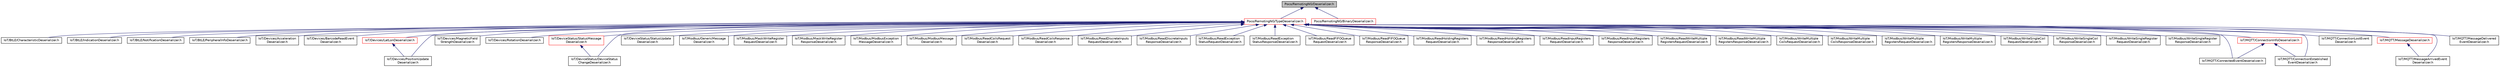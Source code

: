 digraph "Poco/RemotingNG/Deserializer.h"
{
 // LATEX_PDF_SIZE
  edge [fontname="Helvetica",fontsize="10",labelfontname="Helvetica",labelfontsize="10"];
  node [fontname="Helvetica",fontsize="10",shape=record];
  Node1 [label="Poco/RemotingNG/Deserializer.h",height=0.2,width=0.4,color="black", fillcolor="grey75", style="filled", fontcolor="black",tooltip=" "];
  Node1 -> Node2 [dir="back",color="midnightblue",fontsize="10",style="solid",fontname="Helvetica"];
  Node2 [label="Poco/RemotingNG/TypeDeserializer.h",height=0.2,width=0.4,color="red", fillcolor="white", style="filled",URL="$TypeDeserializer_8h.html",tooltip=" "];
  Node2 -> Node3 [dir="back",color="midnightblue",fontsize="10",style="solid",fontname="Helvetica"];
  Node3 [label="IoT/BtLE/CharacteristicDeserializer.h",height=0.2,width=0.4,color="black", fillcolor="white", style="filled",URL="$CharacteristicDeserializer_8h.html",tooltip=" "];
  Node2 -> Node4 [dir="back",color="midnightblue",fontsize="10",style="solid",fontname="Helvetica"];
  Node4 [label="IoT/BtLE/IndicationDeserializer.h",height=0.2,width=0.4,color="black", fillcolor="white", style="filled",URL="$IndicationDeserializer_8h.html",tooltip=" "];
  Node2 -> Node5 [dir="back",color="midnightblue",fontsize="10",style="solid",fontname="Helvetica"];
  Node5 [label="IoT/BtLE/NotificationDeserializer.h",height=0.2,width=0.4,color="black", fillcolor="white", style="filled",URL="$NotificationDeserializer_8h.html",tooltip=" "];
  Node2 -> Node6 [dir="back",color="midnightblue",fontsize="10",style="solid",fontname="Helvetica"];
  Node6 [label="IoT/BtLE/PeripheralInfoDeserializer.h",height=0.2,width=0.4,color="black", fillcolor="white", style="filled",URL="$PeripheralInfoDeserializer_8h.html",tooltip=" "];
  Node2 -> Node7 [dir="back",color="midnightblue",fontsize="10",style="solid",fontname="Helvetica"];
  Node7 [label="IoT/Devices/Acceleration\lDeserializer.h",height=0.2,width=0.4,color="black", fillcolor="white", style="filled",URL="$AccelerationDeserializer_8h.html",tooltip=" "];
  Node2 -> Node8 [dir="back",color="midnightblue",fontsize="10",style="solid",fontname="Helvetica"];
  Node8 [label="IoT/Devices/BarcodeReadEvent\lDeserializer.h",height=0.2,width=0.4,color="black", fillcolor="white", style="filled",URL="$BarcodeReadEventDeserializer_8h.html",tooltip=" "];
  Node2 -> Node9 [dir="back",color="midnightblue",fontsize="10",style="solid",fontname="Helvetica"];
  Node9 [label="IoT/Devices/LatLonDeserializer.h",height=0.2,width=0.4,color="red", fillcolor="white", style="filled",URL="$LatLonDeserializer_8h.html",tooltip=" "];
  Node9 -> Node10 [dir="back",color="midnightblue",fontsize="10",style="solid",fontname="Helvetica"];
  Node10 [label="IoT/Devices/PositionUpdate\lDeserializer.h",height=0.2,width=0.4,color="black", fillcolor="white", style="filled",URL="$PositionUpdateDeserializer_8h.html",tooltip=" "];
  Node2 -> Node12 [dir="back",color="midnightblue",fontsize="10",style="solid",fontname="Helvetica"];
  Node12 [label="IoT/Devices/MagneticField\lStrengthDeserializer.h",height=0.2,width=0.4,color="black", fillcolor="white", style="filled",URL="$MagneticFieldStrengthDeserializer_8h.html",tooltip=" "];
  Node2 -> Node10 [dir="back",color="midnightblue",fontsize="10",style="solid",fontname="Helvetica"];
  Node2 -> Node13 [dir="back",color="midnightblue",fontsize="10",style="solid",fontname="Helvetica"];
  Node13 [label="IoT/Devices/RotationDeserializer.h",height=0.2,width=0.4,color="black", fillcolor="white", style="filled",URL="$RotationDeserializer_8h.html",tooltip=" "];
  Node2 -> Node14 [dir="back",color="midnightblue",fontsize="10",style="solid",fontname="Helvetica"];
  Node14 [label="IoT/DeviceStatus/StatusMessage\lDeserializer.h",height=0.2,width=0.4,color="red", fillcolor="white", style="filled",URL="$StatusMessageDeserializer_8h.html",tooltip=" "];
  Node14 -> Node15 [dir="back",color="midnightblue",fontsize="10",style="solid",fontname="Helvetica"];
  Node15 [label="IoT/DeviceStatus/DeviceStatus\lChangeDeserializer.h",height=0.2,width=0.4,color="black", fillcolor="white", style="filled",URL="$DeviceStatusChangeDeserializer_8h.html",tooltip=" "];
  Node2 -> Node15 [dir="back",color="midnightblue",fontsize="10",style="solid",fontname="Helvetica"];
  Node2 -> Node17 [dir="back",color="midnightblue",fontsize="10",style="solid",fontname="Helvetica"];
  Node17 [label="IoT/DeviceStatus/StatusUpdate\lDeserializer.h",height=0.2,width=0.4,color="black", fillcolor="white", style="filled",URL="$StatusUpdateDeserializer_8h.html",tooltip=" "];
  Node2 -> Node18 [dir="back",color="midnightblue",fontsize="10",style="solid",fontname="Helvetica"];
  Node18 [label="IoT/Modbus/GenericMessage\lDeserializer.h",height=0.2,width=0.4,color="black", fillcolor="white", style="filled",URL="$GenericMessageDeserializer_8h.html",tooltip=" "];
  Node2 -> Node19 [dir="back",color="midnightblue",fontsize="10",style="solid",fontname="Helvetica"];
  Node19 [label="IoT/Modbus/MaskWriteRegister\lRequestDeserializer.h",height=0.2,width=0.4,color="black", fillcolor="white", style="filled",URL="$MaskWriteRegisterRequestDeserializer_8h.html",tooltip=" "];
  Node2 -> Node20 [dir="back",color="midnightblue",fontsize="10",style="solid",fontname="Helvetica"];
  Node20 [label="IoT/Modbus/MaskWriteRegister\lResponseDeserializer.h",height=0.2,width=0.4,color="black", fillcolor="white", style="filled",URL="$MaskWriteRegisterResponseDeserializer_8h.html",tooltip=" "];
  Node2 -> Node21 [dir="back",color="midnightblue",fontsize="10",style="solid",fontname="Helvetica"];
  Node21 [label="IoT/Modbus/ModbusException\lMessageDeserializer.h",height=0.2,width=0.4,color="black", fillcolor="white", style="filled",URL="$ModbusExceptionMessageDeserializer_8h.html",tooltip=" "];
  Node2 -> Node22 [dir="back",color="midnightblue",fontsize="10",style="solid",fontname="Helvetica"];
  Node22 [label="IoT/Modbus/ModbusMessage\lDeserializer.h",height=0.2,width=0.4,color="black", fillcolor="white", style="filled",URL="$ModbusMessageDeserializer_8h.html",tooltip=" "];
  Node2 -> Node23 [dir="back",color="midnightblue",fontsize="10",style="solid",fontname="Helvetica"];
  Node23 [label="IoT/Modbus/ReadCoilsRequest\lDeserializer.h",height=0.2,width=0.4,color="black", fillcolor="white", style="filled",URL="$ReadCoilsRequestDeserializer_8h.html",tooltip=" "];
  Node2 -> Node24 [dir="back",color="midnightblue",fontsize="10",style="solid",fontname="Helvetica"];
  Node24 [label="IoT/Modbus/ReadCoilsResponse\lDeserializer.h",height=0.2,width=0.4,color="black", fillcolor="white", style="filled",URL="$ReadCoilsResponseDeserializer_8h.html",tooltip=" "];
  Node2 -> Node25 [dir="back",color="midnightblue",fontsize="10",style="solid",fontname="Helvetica"];
  Node25 [label="IoT/Modbus/ReadDiscreteInputs\lRequestDeserializer.h",height=0.2,width=0.4,color="black", fillcolor="white", style="filled",URL="$ReadDiscreteInputsRequestDeserializer_8h.html",tooltip=" "];
  Node2 -> Node26 [dir="back",color="midnightblue",fontsize="10",style="solid",fontname="Helvetica"];
  Node26 [label="IoT/Modbus/ReadDiscreteInputs\lResponseDeserializer.h",height=0.2,width=0.4,color="black", fillcolor="white", style="filled",URL="$ReadDiscreteInputsResponseDeserializer_8h.html",tooltip=" "];
  Node2 -> Node27 [dir="back",color="midnightblue",fontsize="10",style="solid",fontname="Helvetica"];
  Node27 [label="IoT/Modbus/ReadException\lStatusRequestDeserializer.h",height=0.2,width=0.4,color="black", fillcolor="white", style="filled",URL="$ReadExceptionStatusRequestDeserializer_8h.html",tooltip=" "];
  Node2 -> Node28 [dir="back",color="midnightblue",fontsize="10",style="solid",fontname="Helvetica"];
  Node28 [label="IoT/Modbus/ReadException\lStatusResponseDeserializer.h",height=0.2,width=0.4,color="black", fillcolor="white", style="filled",URL="$ReadExceptionStatusResponseDeserializer_8h.html",tooltip=" "];
  Node2 -> Node29 [dir="back",color="midnightblue",fontsize="10",style="solid",fontname="Helvetica"];
  Node29 [label="IoT/Modbus/ReadFIFOQueue\lRequestDeserializer.h",height=0.2,width=0.4,color="black", fillcolor="white", style="filled",URL="$ReadFIFOQueueRequestDeserializer_8h.html",tooltip=" "];
  Node2 -> Node30 [dir="back",color="midnightblue",fontsize="10",style="solid",fontname="Helvetica"];
  Node30 [label="IoT/Modbus/ReadFIFOQueue\lResponseDeserializer.h",height=0.2,width=0.4,color="black", fillcolor="white", style="filled",URL="$ReadFIFOQueueResponseDeserializer_8h.html",tooltip=" "];
  Node2 -> Node31 [dir="back",color="midnightblue",fontsize="10",style="solid",fontname="Helvetica"];
  Node31 [label="IoT/Modbus/ReadHoldingRegisters\lRequestDeserializer.h",height=0.2,width=0.4,color="black", fillcolor="white", style="filled",URL="$ReadHoldingRegistersRequestDeserializer_8h.html",tooltip=" "];
  Node2 -> Node32 [dir="back",color="midnightblue",fontsize="10",style="solid",fontname="Helvetica"];
  Node32 [label="IoT/Modbus/ReadHoldingRegisters\lResponseDeserializer.h",height=0.2,width=0.4,color="black", fillcolor="white", style="filled",URL="$ReadHoldingRegistersResponseDeserializer_8h.html",tooltip=" "];
  Node2 -> Node33 [dir="back",color="midnightblue",fontsize="10",style="solid",fontname="Helvetica"];
  Node33 [label="IoT/Modbus/ReadInputRegisters\lRequestDeserializer.h",height=0.2,width=0.4,color="black", fillcolor="white", style="filled",URL="$ReadInputRegistersRequestDeserializer_8h.html",tooltip=" "];
  Node2 -> Node34 [dir="back",color="midnightblue",fontsize="10",style="solid",fontname="Helvetica"];
  Node34 [label="IoT/Modbus/ReadInputRegisters\lResponseDeserializer.h",height=0.2,width=0.4,color="black", fillcolor="white", style="filled",URL="$ReadInputRegistersResponseDeserializer_8h.html",tooltip=" "];
  Node2 -> Node35 [dir="back",color="midnightblue",fontsize="10",style="solid",fontname="Helvetica"];
  Node35 [label="IoT/Modbus/ReadWriteMultiple\lRegistersRequestDeserializer.h",height=0.2,width=0.4,color="black", fillcolor="white", style="filled",URL="$ReadWriteMultipleRegistersRequestDeserializer_8h.html",tooltip=" "];
  Node2 -> Node36 [dir="back",color="midnightblue",fontsize="10",style="solid",fontname="Helvetica"];
  Node36 [label="IoT/Modbus/ReadWriteMultiple\lRegistersResponseDeserializer.h",height=0.2,width=0.4,color="black", fillcolor="white", style="filled",URL="$ReadWriteMultipleRegistersResponseDeserializer_8h.html",tooltip=" "];
  Node2 -> Node37 [dir="back",color="midnightblue",fontsize="10",style="solid",fontname="Helvetica"];
  Node37 [label="IoT/Modbus/WriteMultiple\lCoilsRequestDeserializer.h",height=0.2,width=0.4,color="black", fillcolor="white", style="filled",URL="$WriteMultipleCoilsRequestDeserializer_8h.html",tooltip=" "];
  Node2 -> Node38 [dir="back",color="midnightblue",fontsize="10",style="solid",fontname="Helvetica"];
  Node38 [label="IoT/Modbus/WriteMultiple\lCoilsResponseDeserializer.h",height=0.2,width=0.4,color="black", fillcolor="white", style="filled",URL="$WriteMultipleCoilsResponseDeserializer_8h.html",tooltip=" "];
  Node2 -> Node39 [dir="back",color="midnightblue",fontsize="10",style="solid",fontname="Helvetica"];
  Node39 [label="IoT/Modbus/WriteMultiple\lRegistersRequestDeserializer.h",height=0.2,width=0.4,color="black", fillcolor="white", style="filled",URL="$WriteMultipleRegistersRequestDeserializer_8h.html",tooltip=" "];
  Node2 -> Node40 [dir="back",color="midnightblue",fontsize="10",style="solid",fontname="Helvetica"];
  Node40 [label="IoT/Modbus/WriteMultiple\lRegistersResponseDeserializer.h",height=0.2,width=0.4,color="black", fillcolor="white", style="filled",URL="$WriteMultipleRegistersResponseDeserializer_8h.html",tooltip=" "];
  Node2 -> Node41 [dir="back",color="midnightblue",fontsize="10",style="solid",fontname="Helvetica"];
  Node41 [label="IoT/Modbus/WriteSingleCoil\lRequestDeserializer.h",height=0.2,width=0.4,color="black", fillcolor="white", style="filled",URL="$WriteSingleCoilRequestDeserializer_8h.html",tooltip=" "];
  Node2 -> Node42 [dir="back",color="midnightblue",fontsize="10",style="solid",fontname="Helvetica"];
  Node42 [label="IoT/Modbus/WriteSingleCoil\lResponseDeserializer.h",height=0.2,width=0.4,color="black", fillcolor="white", style="filled",URL="$WriteSingleCoilResponseDeserializer_8h.html",tooltip=" "];
  Node2 -> Node43 [dir="back",color="midnightblue",fontsize="10",style="solid",fontname="Helvetica"];
  Node43 [label="IoT/Modbus/WriteSingleRegister\lRequestDeserializer.h",height=0.2,width=0.4,color="black", fillcolor="white", style="filled",URL="$WriteSingleRegisterRequestDeserializer_8h.html",tooltip=" "];
  Node2 -> Node44 [dir="back",color="midnightblue",fontsize="10",style="solid",fontname="Helvetica"];
  Node44 [label="IoT/Modbus/WriteSingleRegister\lResponseDeserializer.h",height=0.2,width=0.4,color="black", fillcolor="white", style="filled",URL="$WriteSingleRegisterResponseDeserializer_8h.html",tooltip=" "];
  Node2 -> Node45 [dir="back",color="midnightblue",fontsize="10",style="solid",fontname="Helvetica"];
  Node45 [label="IoT/MQTT/ConnectionInfoDeserializer.h",height=0.2,width=0.4,color="red", fillcolor="white", style="filled",URL="$ConnectionInfoDeserializer_8h.html",tooltip=" "];
  Node45 -> Node46 [dir="back",color="midnightblue",fontsize="10",style="solid",fontname="Helvetica"];
  Node46 [label="IoT/MQTT/ConnectedEventDeserializer.h",height=0.2,width=0.4,color="black", fillcolor="white", style="filled",URL="$ConnectedEventDeserializer_8h.html",tooltip=" "];
  Node45 -> Node48 [dir="back",color="midnightblue",fontsize="10",style="solid",fontname="Helvetica"];
  Node48 [label="IoT/MQTT/ConnectionEstablished\lEventDeserializer.h",height=0.2,width=0.4,color="black", fillcolor="white", style="filled",URL="$ConnectionEstablishedEventDeserializer_8h.html",tooltip=" "];
  Node2 -> Node46 [dir="back",color="midnightblue",fontsize="10",style="solid",fontname="Helvetica"];
  Node2 -> Node48 [dir="back",color="midnightblue",fontsize="10",style="solid",fontname="Helvetica"];
  Node2 -> Node50 [dir="back",color="midnightblue",fontsize="10",style="solid",fontname="Helvetica"];
  Node50 [label="IoT/MQTT/ConnectionLostEvent\lDeserializer.h",height=0.2,width=0.4,color="black", fillcolor="white", style="filled",URL="$ConnectionLostEventDeserializer_8h.html",tooltip=" "];
  Node2 -> Node51 [dir="back",color="midnightblue",fontsize="10",style="solid",fontname="Helvetica"];
  Node51 [label="IoT/MQTT/MessageDeserializer.h",height=0.2,width=0.4,color="red", fillcolor="white", style="filled",URL="$MessageDeserializer_8h.html",tooltip=" "];
  Node51 -> Node52 [dir="back",color="midnightblue",fontsize="10",style="solid",fontname="Helvetica"];
  Node52 [label="IoT/MQTT/MessageArrivedEvent\lDeserializer.h",height=0.2,width=0.4,color="black", fillcolor="white", style="filled",URL="$MessageArrivedEventDeserializer_8h.html",tooltip=" "];
  Node2 -> Node52 [dir="back",color="midnightblue",fontsize="10",style="solid",fontname="Helvetica"];
  Node2 -> Node54 [dir="back",color="midnightblue",fontsize="10",style="solid",fontname="Helvetica"];
  Node54 [label="IoT/MQTT/MessageDelivered\lEventDeserializer.h",height=0.2,width=0.4,color="black", fillcolor="white", style="filled",URL="$MessageDeliveredEventDeserializer_8h.html",tooltip=" "];
  Node1 -> Node81 [dir="back",color="midnightblue",fontsize="10",style="solid",fontname="Helvetica"];
  Node81 [label="Poco/RemotingNG/BinaryDeserializer.h",height=0.2,width=0.4,color="red", fillcolor="white", style="filled",URL="$BinaryDeserializer_8h.html",tooltip=" "];
}
